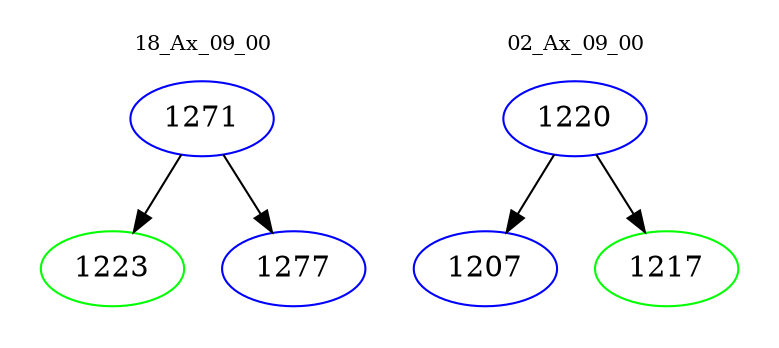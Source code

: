 digraph{
subgraph cluster_0 {
color = white
label = "18_Ax_09_00";
fontsize=10;
T0_1271 [label="1271", color="blue"]
T0_1271 -> T0_1223 [color="black"]
T0_1223 [label="1223", color="green"]
T0_1271 -> T0_1277 [color="black"]
T0_1277 [label="1277", color="blue"]
}
subgraph cluster_1 {
color = white
label = "02_Ax_09_00";
fontsize=10;
T1_1220 [label="1220", color="blue"]
T1_1220 -> T1_1207 [color="black"]
T1_1207 [label="1207", color="blue"]
T1_1220 -> T1_1217 [color="black"]
T1_1217 [label="1217", color="green"]
}
}
